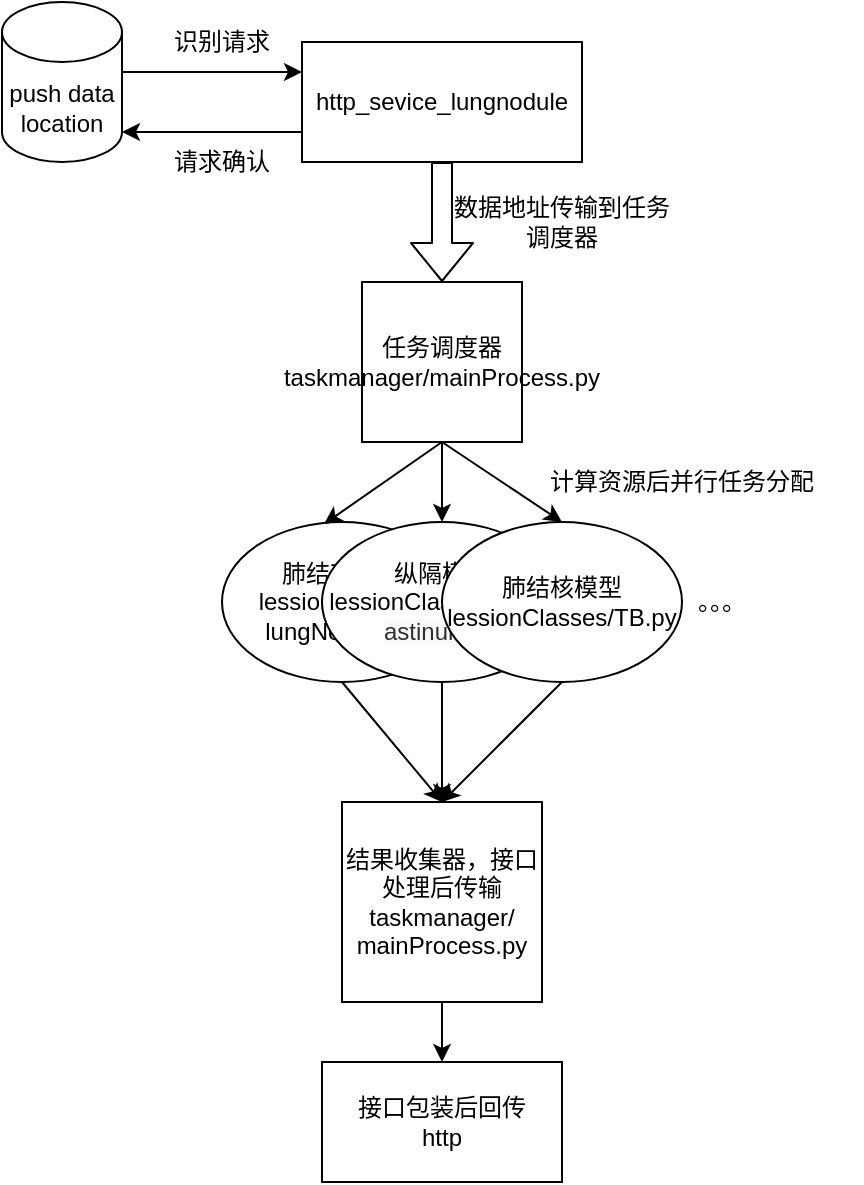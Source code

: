 <mxfile version="15.1.4" type="github">
  <diagram id="-1qST2PT7YDvNmCzR2n3" name="Page-1">
    <mxGraphModel dx="1422" dy="762" grid="1" gridSize="10" guides="1" tooltips="1" connect="1" arrows="1" fold="1" page="1" pageScale="1" pageWidth="827" pageHeight="1169" math="0" shadow="0">
      <root>
        <mxCell id="0" />
        <mxCell id="1" parent="0" />
        <mxCell id="niSYp5rJRPZFxIQViTU1-1" value="http_sevice_lungnodule" style="rounded=0;whiteSpace=wrap;html=1;" vertex="1" parent="1">
          <mxGeometry x="190" y="90" width="140" height="60" as="geometry" />
        </mxCell>
        <mxCell id="niSYp5rJRPZFxIQViTU1-2" value="" style="endArrow=classic;html=1;entryX=0;entryY=0.25;entryDx=0;entryDy=0;" edge="1" parent="1" target="niSYp5rJRPZFxIQViTU1-1">
          <mxGeometry width="50" height="50" relative="1" as="geometry">
            <mxPoint x="100" y="105" as="sourcePoint" />
            <mxPoint x="160" y="95" as="targetPoint" />
          </mxGeometry>
        </mxCell>
        <mxCell id="niSYp5rJRPZFxIQViTU1-3" value="push data location" style="shape=cylinder3;whiteSpace=wrap;html=1;boundedLbl=1;backgroundOutline=1;size=15;" vertex="1" parent="1">
          <mxGeometry x="40" y="70" width="60" height="80" as="geometry" />
        </mxCell>
        <mxCell id="niSYp5rJRPZFxIQViTU1-4" value="" style="endArrow=classic;html=1;entryX=1;entryY=1;entryDx=0;entryDy=-15;entryPerimeter=0;" edge="1" parent="1" target="niSYp5rJRPZFxIQViTU1-3">
          <mxGeometry width="50" height="50" relative="1" as="geometry">
            <mxPoint x="190" y="135" as="sourcePoint" />
            <mxPoint x="140" y="140" as="targetPoint" />
          </mxGeometry>
        </mxCell>
        <mxCell id="niSYp5rJRPZFxIQViTU1-5" value="识别请求" style="text;html=1;strokeColor=none;fillColor=none;align=center;verticalAlign=middle;whiteSpace=wrap;rounded=0;" vertex="1" parent="1">
          <mxGeometry x="120" y="80" width="60" height="20" as="geometry" />
        </mxCell>
        <mxCell id="niSYp5rJRPZFxIQViTU1-6" value="请求确认" style="text;html=1;strokeColor=none;fillColor=none;align=center;verticalAlign=middle;whiteSpace=wrap;rounded=0;" vertex="1" parent="1">
          <mxGeometry x="120" y="140" width="60" height="20" as="geometry" />
        </mxCell>
        <mxCell id="niSYp5rJRPZFxIQViTU1-7" value="任务调度器&lt;br&gt;taskmanager/mainProcess.py" style="whiteSpace=wrap;html=1;aspect=fixed;" vertex="1" parent="1">
          <mxGeometry x="220" y="210" width="80" height="80" as="geometry" />
        </mxCell>
        <mxCell id="niSYp5rJRPZFxIQViTU1-8" value="" style="shape=flexArrow;endArrow=classic;html=1;exitX=0.5;exitY=1;exitDx=0;exitDy=0;" edge="1" parent="1" source="niSYp5rJRPZFxIQViTU1-1" target="niSYp5rJRPZFxIQViTU1-7">
          <mxGeometry width="50" height="50" relative="1" as="geometry">
            <mxPoint x="390" y="400" as="sourcePoint" />
            <mxPoint x="440" y="350" as="targetPoint" />
          </mxGeometry>
        </mxCell>
        <mxCell id="niSYp5rJRPZFxIQViTU1-9" value="数据地址传输到任务调度器&lt;br&gt;" style="text;html=1;strokeColor=none;fillColor=none;align=center;verticalAlign=middle;whiteSpace=wrap;rounded=0;" vertex="1" parent="1">
          <mxGeometry x="260" y="170" width="120" height="20" as="geometry" />
        </mxCell>
        <mxCell id="niSYp5rJRPZFxIQViTU1-10" value="肺结节模型&lt;br&gt;lessionClasses/&lt;br&gt;lungNodule.py" style="ellipse;whiteSpace=wrap;html=1;" vertex="1" parent="1">
          <mxGeometry x="150" y="330" width="120" height="80" as="geometry" />
        </mxCell>
        <mxCell id="niSYp5rJRPZFxIQViTU1-11" value="纵隔模型&lt;br&gt;lessionClass/es/&lt;span class=&quot;file-title-name gl-word-break-all&quot; style=&quot;box-sizing: border-box ; word-break: break-all ; color: rgb(48 , 48 , 48) ; font-family: , &amp;#34;blinkmacsystemfont&amp;#34; , &amp;#34;segoe ui&amp;#34; , &amp;#34;roboto&amp;#34; , &amp;#34;noto sans&amp;#34; , &amp;#34;ubuntu&amp;#34; , &amp;#34;cantarell&amp;#34; , &amp;#34;helvetica neue&amp;#34; , sans-serif , &amp;#34;apple color emoji&amp;#34; , &amp;#34;segoe ui emoji&amp;#34; , &amp;#34;segoe ui symbol&amp;#34; , &amp;#34;noto color emoji&amp;#34; ; text-align: left ; background-color: rgb(250 , 250 , 250)&quot;&gt;&lt;font style=&quot;font-size: 12px&quot;&gt;Mediastinum.py&lt;/font&gt;&lt;/span&gt;" style="ellipse;whiteSpace=wrap;html=1;" vertex="1" parent="1">
          <mxGeometry x="200" y="330" width="120" height="80" as="geometry" />
        </mxCell>
        <mxCell id="niSYp5rJRPZFxIQViTU1-12" value="肺结核模型&lt;br&gt;lessionClasses/TB.py" style="ellipse;whiteSpace=wrap;html=1;" vertex="1" parent="1">
          <mxGeometry x="260" y="330" width="120" height="80" as="geometry" />
        </mxCell>
        <mxCell id="niSYp5rJRPZFxIQViTU1-13" value="" style="endArrow=classic;html=1;exitX=0.5;exitY=1;exitDx=0;exitDy=0;entryX=0.5;entryY=0;entryDx=0;entryDy=0;" edge="1" parent="1" source="niSYp5rJRPZFxIQViTU1-7" target="niSYp5rJRPZFxIQViTU1-11">
          <mxGeometry width="50" height="50" relative="1" as="geometry">
            <mxPoint x="300" y="370" as="sourcePoint" />
            <mxPoint x="350" y="320" as="targetPoint" />
          </mxGeometry>
        </mxCell>
        <mxCell id="niSYp5rJRPZFxIQViTU1-14" value="" style="endArrow=classic;html=1;entryX=0.425;entryY=0.013;entryDx=0;entryDy=0;entryPerimeter=0;" edge="1" parent="1" target="niSYp5rJRPZFxIQViTU1-10">
          <mxGeometry width="50" height="50" relative="1" as="geometry">
            <mxPoint x="260" y="290" as="sourcePoint" />
            <mxPoint x="270" y="340" as="targetPoint" />
          </mxGeometry>
        </mxCell>
        <mxCell id="niSYp5rJRPZFxIQViTU1-15" value="" style="endArrow=classic;html=1;exitX=0.5;exitY=1;exitDx=0;exitDy=0;entryX=0.5;entryY=0;entryDx=0;entryDy=0;" edge="1" parent="1" source="niSYp5rJRPZFxIQViTU1-7" target="niSYp5rJRPZFxIQViTU1-12">
          <mxGeometry width="50" height="50" relative="1" as="geometry">
            <mxPoint x="280" y="310" as="sourcePoint" />
            <mxPoint x="280" y="350" as="targetPoint" />
          </mxGeometry>
        </mxCell>
        <mxCell id="niSYp5rJRPZFxIQViTU1-16" value="计算资源后并行任务分配" style="text;html=1;strokeColor=none;fillColor=none;align=center;verticalAlign=middle;whiteSpace=wrap;rounded=0;" vertex="1" parent="1">
          <mxGeometry x="290" y="300" width="180" height="20" as="geometry" />
        </mxCell>
        <mxCell id="niSYp5rJRPZFxIQViTU1-17" value="" style="endArrow=classic;html=1;exitX=0.5;exitY=1;exitDx=0;exitDy=0;entryX=0.5;entryY=0;entryDx=0;entryDy=0;" edge="1" parent="1" source="niSYp5rJRPZFxIQViTU1-10" target="niSYp5rJRPZFxIQViTU1-19">
          <mxGeometry width="50" height="50" relative="1" as="geometry">
            <mxPoint x="210" y="470" as="sourcePoint" />
            <mxPoint x="260" y="500" as="targetPoint" />
          </mxGeometry>
        </mxCell>
        <mxCell id="niSYp5rJRPZFxIQViTU1-18" value="" style="endArrow=classic;html=1;exitX=0.5;exitY=1;exitDx=0;exitDy=0;entryX=0.5;entryY=0;entryDx=0;entryDy=0;" edge="1" parent="1" source="niSYp5rJRPZFxIQViTU1-11" target="niSYp5rJRPZFxIQViTU1-19">
          <mxGeometry width="50" height="50" relative="1" as="geometry">
            <mxPoint x="300" y="350" as="sourcePoint" />
            <mxPoint x="260" y="510" as="targetPoint" />
          </mxGeometry>
        </mxCell>
        <mxCell id="niSYp5rJRPZFxIQViTU1-19" value="结果收集器，接口处理后传输&lt;br&gt;taskmanager/&lt;br&gt;mainProcess.py" style="whiteSpace=wrap;html=1;aspect=fixed;" vertex="1" parent="1">
          <mxGeometry x="210" y="470" width="100" height="100" as="geometry" />
        </mxCell>
        <mxCell id="niSYp5rJRPZFxIQViTU1-20" value="" style="endArrow=classic;html=1;exitX=0.5;exitY=1;exitDx=0;exitDy=0;entryX=0.5;entryY=0;entryDx=0;entryDy=0;" edge="1" parent="1" source="niSYp5rJRPZFxIQViTU1-12" target="niSYp5rJRPZFxIQViTU1-19">
          <mxGeometry width="50" height="50" relative="1" as="geometry">
            <mxPoint x="300" y="350" as="sourcePoint" />
            <mxPoint x="350" y="300" as="targetPoint" />
          </mxGeometry>
        </mxCell>
        <mxCell id="niSYp5rJRPZFxIQViTU1-21" value="接口包装后回传&lt;br&gt;http" style="rounded=0;whiteSpace=wrap;html=1;" vertex="1" parent="1">
          <mxGeometry x="200" y="600" width="120" height="60" as="geometry" />
        </mxCell>
        <mxCell id="niSYp5rJRPZFxIQViTU1-22" value="" style="endArrow=classic;html=1;exitX=0.5;exitY=1;exitDx=0;exitDy=0;entryX=0.5;entryY=0;entryDx=0;entryDy=0;" edge="1" parent="1" source="niSYp5rJRPZFxIQViTU1-19" target="niSYp5rJRPZFxIQViTU1-21">
          <mxGeometry width="50" height="50" relative="1" as="geometry">
            <mxPoint x="300" y="340" as="sourcePoint" />
            <mxPoint x="350" y="290" as="targetPoint" />
          </mxGeometry>
        </mxCell>
        <mxCell id="niSYp5rJRPZFxIQViTU1-23" value="。。。" style="text;html=1;strokeColor=none;fillColor=none;align=center;verticalAlign=middle;whiteSpace=wrap;rounded=0;" vertex="1" parent="1">
          <mxGeometry x="380" y="360" width="40" height="20" as="geometry" />
        </mxCell>
      </root>
    </mxGraphModel>
  </diagram>
</mxfile>
